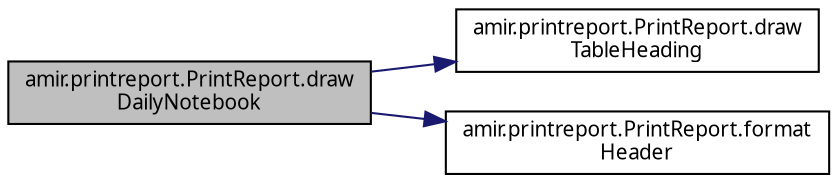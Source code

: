 digraph "amir.printreport.PrintReport.drawDailyNotebook"
{
 // LATEX_PDF_SIZE
  edge [fontname="FreeSans.ttf",fontsize="10",labelfontname="FreeSans.ttf",labelfontsize="10"];
  node [fontname="FreeSans.ttf",fontsize="10",shape=record];
  rankdir="LR";
  Node1 [label="amir.printreport.PrintReport.draw\lDailyNotebook",height=0.2,width=0.4,color="black", fillcolor="grey75", style="filled", fontcolor="black",tooltip=" "];
  Node1 -> Node2 [color="midnightblue",fontsize="10",style="solid",fontname="FreeSans.ttf"];
  Node2 [label="amir.printreport.PrintReport.draw\lTableHeading",height=0.2,width=0.4,color="black", fillcolor="white", style="filled",URL="$classamir_1_1printreport_1_1_print_report.html#a3b59b7655d2c50607e9fdef53422cb8c",tooltip=" "];
  Node1 -> Node3 [color="midnightblue",fontsize="10",style="solid",fontname="FreeSans.ttf"];
  Node3 [label="amir.printreport.PrintReport.format\lHeader",height=0.2,width=0.4,color="black", fillcolor="white", style="filled",URL="$classamir_1_1printreport_1_1_print_report.html#a80946d22123283a98c831600416c9d8d",tooltip=" "];
}
